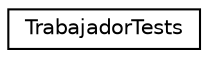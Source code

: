 digraph "Graphical Class Hierarchy"
{
 // INTERACTIVE_SVG=YES
 // LATEX_PDF_SIZE
  edge [fontname="Helvetica",fontsize="10",labelfontname="Helvetica",labelfontsize="10"];
  node [fontname="Helvetica",fontsize="10",shape=record];
  rankdir="LR";
  Node0 [label="TrabajadorTests",height=0.2,width=0.4,color="black", fillcolor="white", style="filled",URL="$classTrabajadorTests.html",tooltip="Tests de la clase Trabajador"];
}
